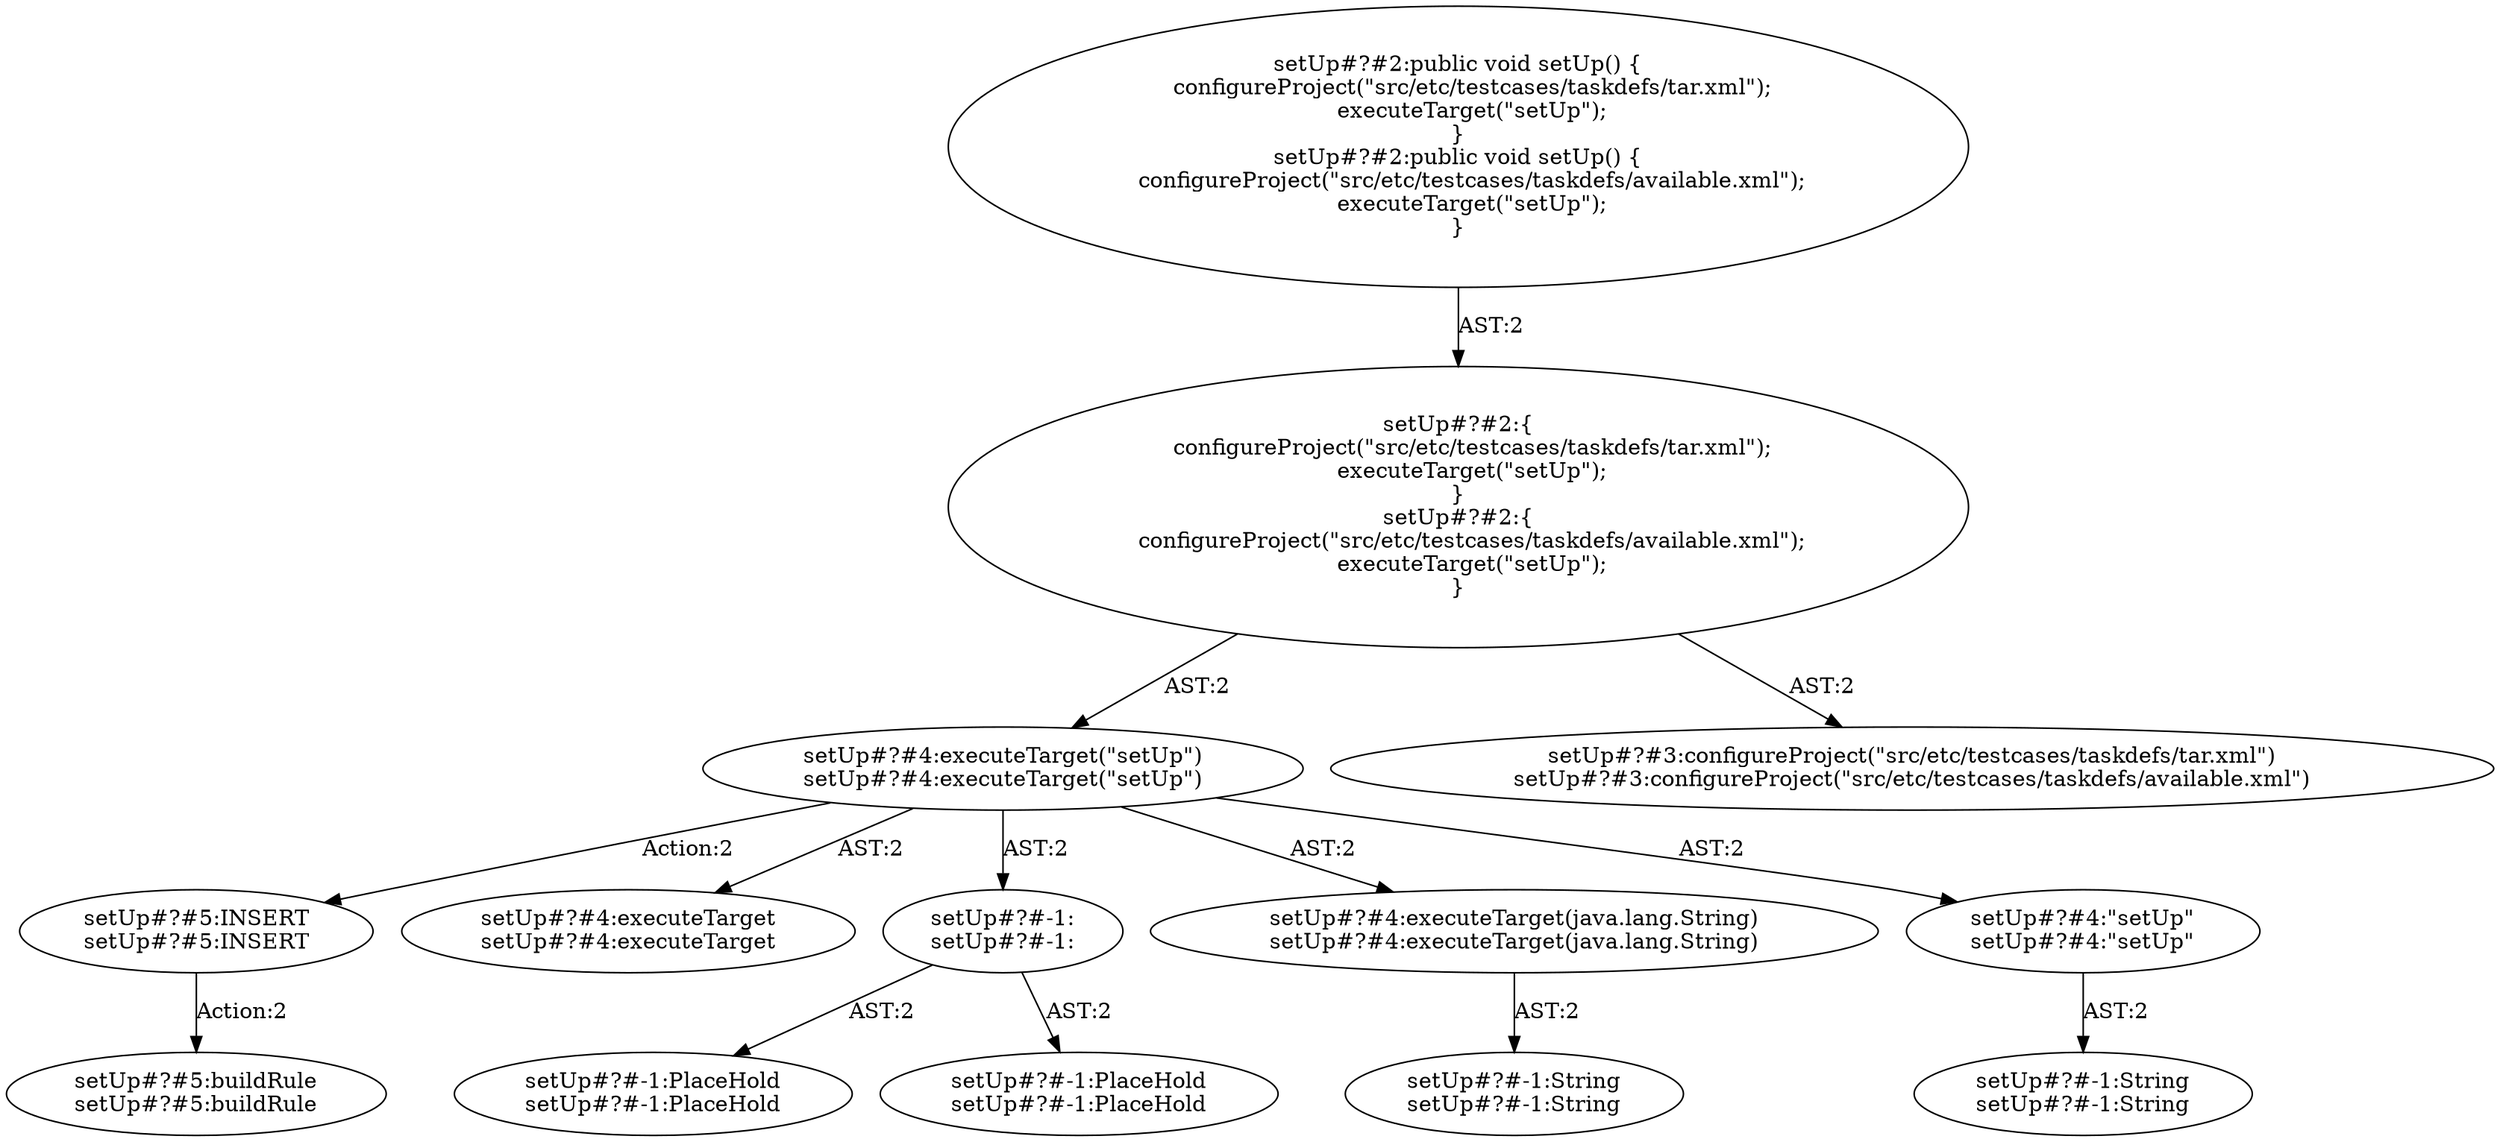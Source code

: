 digraph "Pattern" {
0 [label="setUp#?#5:INSERT
setUp#?#5:INSERT" shape=ellipse]
1 [label="setUp#?#4:executeTarget(\"setUp\")
setUp#?#4:executeTarget(\"setUp\")" shape=ellipse]
2 [label="setUp#?#2:\{
    configureProject(\"src/etc/testcases/taskdefs/tar.xml\");
    executeTarget(\"setUp\");
\}
setUp#?#2:\{
    configureProject(\"src/etc/testcases/taskdefs/available.xml\");
    executeTarget(\"setUp\");
\}" shape=ellipse]
3 [label="setUp#?#2:public void setUp() \{
    configureProject(\"src/etc/testcases/taskdefs/tar.xml\");
    executeTarget(\"setUp\");
\}
setUp#?#2:public void setUp() \{
    configureProject(\"src/etc/testcases/taskdefs/available.xml\");
    executeTarget(\"setUp\");
\}" shape=ellipse]
4 [label="setUp#?#3:configureProject(\"src/etc/testcases/taskdefs/tar.xml\")
setUp#?#3:configureProject(\"src/etc/testcases/taskdefs/available.xml\")" shape=ellipse]
5 [label="setUp#?#4:executeTarget
setUp#?#4:executeTarget" shape=ellipse]
6 [label="setUp#?#-1:
setUp#?#-1:" shape=ellipse]
7 [label="setUp#?#-1:PlaceHold
setUp#?#-1:PlaceHold" shape=ellipse]
8 [label="setUp#?#-1:PlaceHold
setUp#?#-1:PlaceHold" shape=ellipse]
9 [label="setUp#?#4:executeTarget(java.lang.String)
setUp#?#4:executeTarget(java.lang.String)" shape=ellipse]
10 [label="setUp#?#-1:String
setUp#?#-1:String" shape=ellipse]
11 [label="setUp#?#4:\"setUp\"
setUp#?#4:\"setUp\"" shape=ellipse]
12 [label="setUp#?#-1:String
setUp#?#-1:String" shape=ellipse]
13 [label="setUp#?#5:buildRule
setUp#?#5:buildRule" shape=ellipse]
0 -> 13 [label="Action:2"];
1 -> 0 [label="Action:2"];
1 -> 5 [label="AST:2"];
1 -> 6 [label="AST:2"];
1 -> 9 [label="AST:2"];
1 -> 11 [label="AST:2"];
2 -> 1 [label="AST:2"];
2 -> 4 [label="AST:2"];
3 -> 2 [label="AST:2"];
6 -> 7 [label="AST:2"];
6 -> 8 [label="AST:2"];
9 -> 10 [label="AST:2"];
11 -> 12 [label="AST:2"];
}